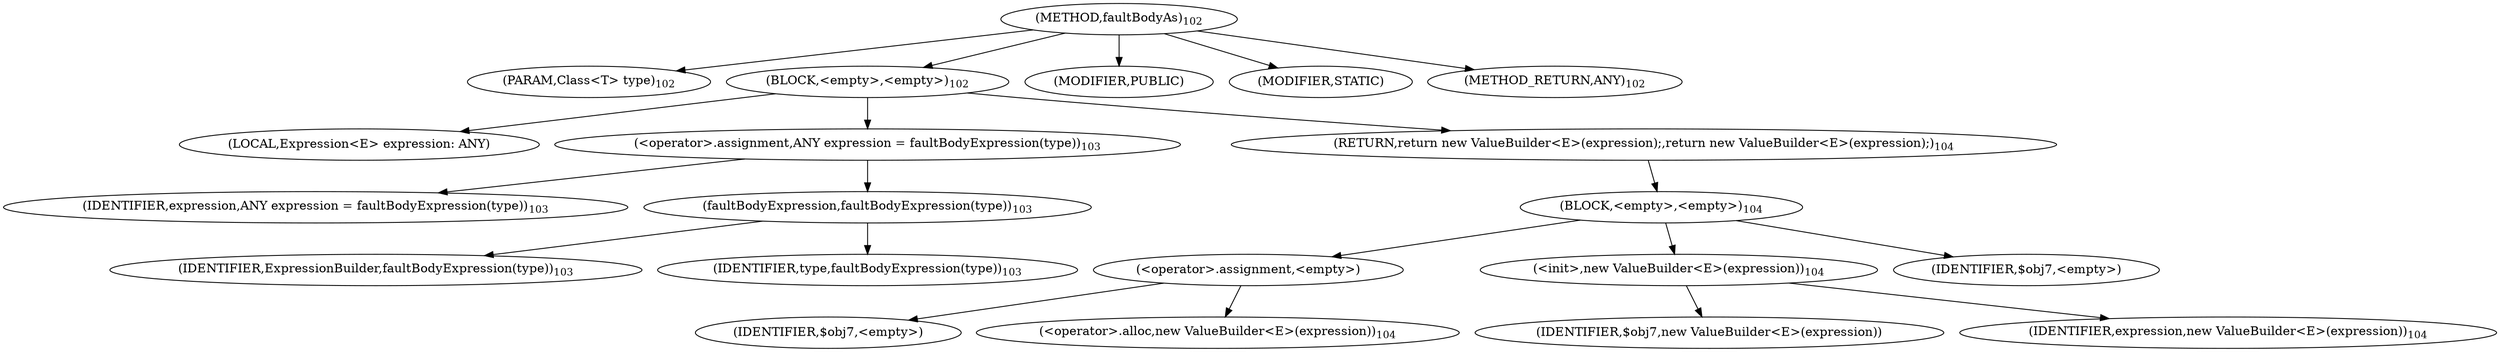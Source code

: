 digraph "faultBodyAs" {  
"163" [label = <(METHOD,faultBodyAs)<SUB>102</SUB>> ]
"164" [label = <(PARAM,Class&lt;T&gt; type)<SUB>102</SUB>> ]
"165" [label = <(BLOCK,&lt;empty&gt;,&lt;empty&gt;)<SUB>102</SUB>> ]
"166" [label = <(LOCAL,Expression&lt;E&gt; expression: ANY)> ]
"167" [label = <(&lt;operator&gt;.assignment,ANY expression = faultBodyExpression(type))<SUB>103</SUB>> ]
"168" [label = <(IDENTIFIER,expression,ANY expression = faultBodyExpression(type))<SUB>103</SUB>> ]
"169" [label = <(faultBodyExpression,faultBodyExpression(type))<SUB>103</SUB>> ]
"170" [label = <(IDENTIFIER,ExpressionBuilder,faultBodyExpression(type))<SUB>103</SUB>> ]
"171" [label = <(IDENTIFIER,type,faultBodyExpression(type))<SUB>103</SUB>> ]
"172" [label = <(RETURN,return new ValueBuilder&lt;E&gt;(expression);,return new ValueBuilder&lt;E&gt;(expression);)<SUB>104</SUB>> ]
"173" [label = <(BLOCK,&lt;empty&gt;,&lt;empty&gt;)<SUB>104</SUB>> ]
"174" [label = <(&lt;operator&gt;.assignment,&lt;empty&gt;)> ]
"175" [label = <(IDENTIFIER,$obj7,&lt;empty&gt;)> ]
"176" [label = <(&lt;operator&gt;.alloc,new ValueBuilder&lt;E&gt;(expression))<SUB>104</SUB>> ]
"177" [label = <(&lt;init&gt;,new ValueBuilder&lt;E&gt;(expression))<SUB>104</SUB>> ]
"178" [label = <(IDENTIFIER,$obj7,new ValueBuilder&lt;E&gt;(expression))> ]
"179" [label = <(IDENTIFIER,expression,new ValueBuilder&lt;E&gt;(expression))<SUB>104</SUB>> ]
"180" [label = <(IDENTIFIER,$obj7,&lt;empty&gt;)> ]
"181" [label = <(MODIFIER,PUBLIC)> ]
"182" [label = <(MODIFIER,STATIC)> ]
"183" [label = <(METHOD_RETURN,ANY)<SUB>102</SUB>> ]
  "163" -> "164" 
  "163" -> "165" 
  "163" -> "181" 
  "163" -> "182" 
  "163" -> "183" 
  "165" -> "166" 
  "165" -> "167" 
  "165" -> "172" 
  "167" -> "168" 
  "167" -> "169" 
  "169" -> "170" 
  "169" -> "171" 
  "172" -> "173" 
  "173" -> "174" 
  "173" -> "177" 
  "173" -> "180" 
  "174" -> "175" 
  "174" -> "176" 
  "177" -> "178" 
  "177" -> "179" 
}
